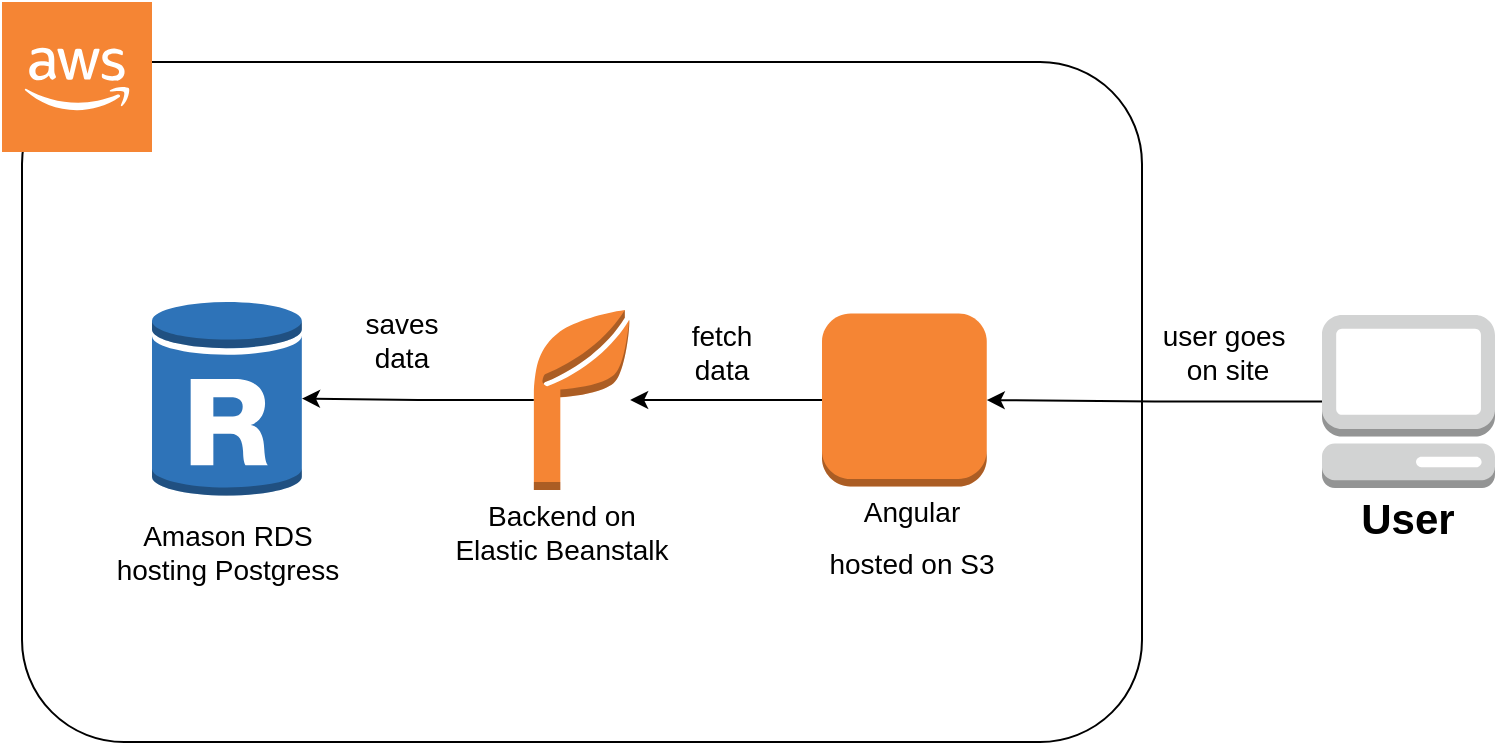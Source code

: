 <mxfile version="20.8.23" type="device"><diagram name="Page-1" id="eCM3pyVkKmN4IWeX4DK2"><mxGraphModel dx="1050" dy="581" grid="1" gridSize="10" guides="1" tooltips="1" connect="1" arrows="1" fold="1" page="1" pageScale="1" pageWidth="850" pageHeight="1100" math="0" shadow="0"><root><mxCell id="0"/><mxCell id="1" parent="0"/><mxCell id="vhxqSd8E6I3AefsxjZRm-1" value="" style="rounded=1;whiteSpace=wrap;html=1;" vertex="1" parent="1"><mxGeometry x="40" y="40" width="560" height="340" as="geometry"/></mxCell><mxCell id="vhxqSd8E6I3AefsxjZRm-2" value="" style="outlineConnect=0;dashed=0;verticalLabelPosition=bottom;verticalAlign=top;align=center;html=1;shape=mxgraph.aws3.rds_db_instance_read_replica;fillColor=#2E73B8;gradientColor=none;" vertex="1" parent="1"><mxGeometry x="105" y="158.25" width="75" height="100" as="geometry"/></mxCell><mxCell id="vhxqSd8E6I3AefsxjZRm-3" value="" style="outlineConnect=0;dashed=0;verticalLabelPosition=bottom;verticalAlign=top;align=center;html=1;shape=mxgraph.aws3.cloud_2;fillColor=#F58534;gradientColor=none;" vertex="1" parent="1"><mxGeometry x="30" y="10" width="75" height="75" as="geometry"/></mxCell><mxCell id="vhxqSd8E6I3AefsxjZRm-15" style="edgeStyle=orthogonalEdgeStyle;rounded=0;orthogonalLoop=1;jettySize=auto;html=1;fontSize=14;" edge="1" parent="1" source="vhxqSd8E6I3AefsxjZRm-4" target="vhxqSd8E6I3AefsxjZRm-2"><mxGeometry relative="1" as="geometry"/></mxCell><mxCell id="vhxqSd8E6I3AefsxjZRm-4" value="" style="outlineConnect=0;dashed=0;verticalLabelPosition=bottom;verticalAlign=top;align=center;html=1;shape=mxgraph.aws3.application;fillColor=#F58534;gradientColor=none;" vertex="1" parent="1"><mxGeometry x="295.93" y="164" width="48.14" height="90" as="geometry"/></mxCell><mxCell id="vhxqSd8E6I3AefsxjZRm-7" style="edgeStyle=orthogonalEdgeStyle;rounded=0;orthogonalLoop=1;jettySize=auto;html=1;" edge="1" parent="1" source="vhxqSd8E6I3AefsxjZRm-5" target="vhxqSd8E6I3AefsxjZRm-6"><mxGeometry relative="1" as="geometry"/></mxCell><mxCell id="vhxqSd8E6I3AefsxjZRm-5" value="" style="outlineConnect=0;dashed=0;verticalLabelPosition=bottom;verticalAlign=top;align=center;html=1;shape=mxgraph.aws3.management_console;fillColor=#D2D3D3;gradientColor=none;" vertex="1" parent="1"><mxGeometry x="690" y="166.5" width="86.5" height="86.5" as="geometry"/></mxCell><mxCell id="vhxqSd8E6I3AefsxjZRm-12" value="" style="edgeStyle=orthogonalEdgeStyle;rounded=0;orthogonalLoop=1;jettySize=auto;html=1;fontSize=14;" edge="1" parent="1" source="vhxqSd8E6I3AefsxjZRm-6" target="vhxqSd8E6I3AefsxjZRm-4"><mxGeometry relative="1" as="geometry"/></mxCell><mxCell id="vhxqSd8E6I3AefsxjZRm-6" value="" style="outlineConnect=0;dashed=0;verticalLabelPosition=bottom;verticalAlign=top;align=center;html=1;shape=mxgraph.aws3.instance;fillColor=#F58534;gradientColor=none;" vertex="1" parent="1"><mxGeometry x="440" y="165.75" width="82.38" height="86.5" as="geometry"/></mxCell><mxCell id="vhxqSd8E6I3AefsxjZRm-8" value="&lt;b&gt;&lt;font style=&quot;font-size: 21px;&quot;&gt;User&lt;/font&gt;&lt;/b&gt;" style="text;strokeColor=none;align=center;fillColor=none;html=1;verticalAlign=middle;whiteSpace=wrap;rounded=0;" vertex="1" parent="1"><mxGeometry x="703.25" y="253" width="60" height="30" as="geometry"/></mxCell><mxCell id="vhxqSd8E6I3AefsxjZRm-9" value="&lt;font style=&quot;font-size: 14px;&quot;&gt;Angular&lt;br&gt;hosted on S3&lt;/font&gt;" style="text;strokeColor=none;align=center;fillColor=none;html=1;verticalAlign=middle;whiteSpace=wrap;rounded=0;fontSize=21;" vertex="1" parent="1"><mxGeometry x="425" y="260" width="120" height="30" as="geometry"/></mxCell><mxCell id="vhxqSd8E6I3AefsxjZRm-16" value="Backend on&lt;br&gt;Elastic Beanstalk" style="text;strokeColor=none;align=center;fillColor=none;html=1;verticalAlign=middle;whiteSpace=wrap;rounded=0;fontSize=14;" vertex="1" parent="1"><mxGeometry x="250" y="260" width="120" height="30" as="geometry"/></mxCell><mxCell id="vhxqSd8E6I3AefsxjZRm-17" value="Amason RDS&lt;br&gt;hosting Postgress" style="text;strokeColor=none;align=center;fillColor=none;html=1;verticalAlign=middle;whiteSpace=wrap;rounded=0;fontSize=14;" vertex="1" parent="1"><mxGeometry x="77.5" y="270" width="130" height="30" as="geometry"/></mxCell><mxCell id="vhxqSd8E6I3AefsxjZRm-18" value="user goes&amp;nbsp;&lt;br&gt;on site" style="text;strokeColor=none;align=center;fillColor=none;html=1;verticalAlign=middle;whiteSpace=wrap;rounded=0;fontSize=14;" vertex="1" parent="1"><mxGeometry x="583.25" y="170" width="120" height="30" as="geometry"/></mxCell><mxCell id="vhxqSd8E6I3AefsxjZRm-19" value="fetch data" style="text;strokeColor=none;align=center;fillColor=none;html=1;verticalAlign=middle;whiteSpace=wrap;rounded=0;fontSize=14;" vertex="1" parent="1"><mxGeometry x="360" y="170" width="60" height="30" as="geometry"/></mxCell><mxCell id="vhxqSd8E6I3AefsxjZRm-20" value="saves&lt;br&gt;data" style="text;strokeColor=none;align=center;fillColor=none;html=1;verticalAlign=middle;whiteSpace=wrap;rounded=0;fontSize=14;" vertex="1" parent="1"><mxGeometry x="200" y="164" width="60" height="30" as="geometry"/></mxCell></root></mxGraphModel></diagram></mxfile>